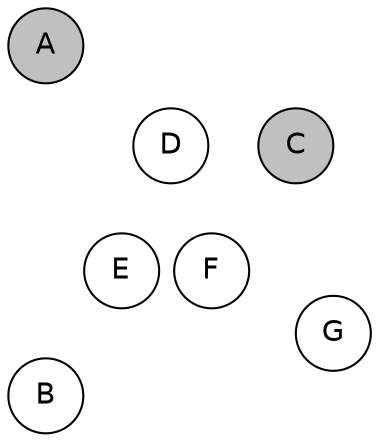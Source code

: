 
graph {

layout = circo;
mindist = .1

node [shape = circle, fontname = Helvetica, margin = 0, style = filled]
edge [style=invis]

subgraph 1 {
	E -- F -- F# -- G -- G# -- A -- A# -- B -- C -- C# -- D -- D# -- E
}

C [fillcolor = gray];
C# [fillcolor = cadetblue1];
D [fillcolor = white];
D# [fillcolor = gray];
E [fillcolor = white];
F [fillcolor = white];
F# [fillcolor = gray];
G [fillcolor = white];
G# [fillcolor = white];
A [fillcolor = gray];
A# [fillcolor = white];
B [fillcolor = white];
}
